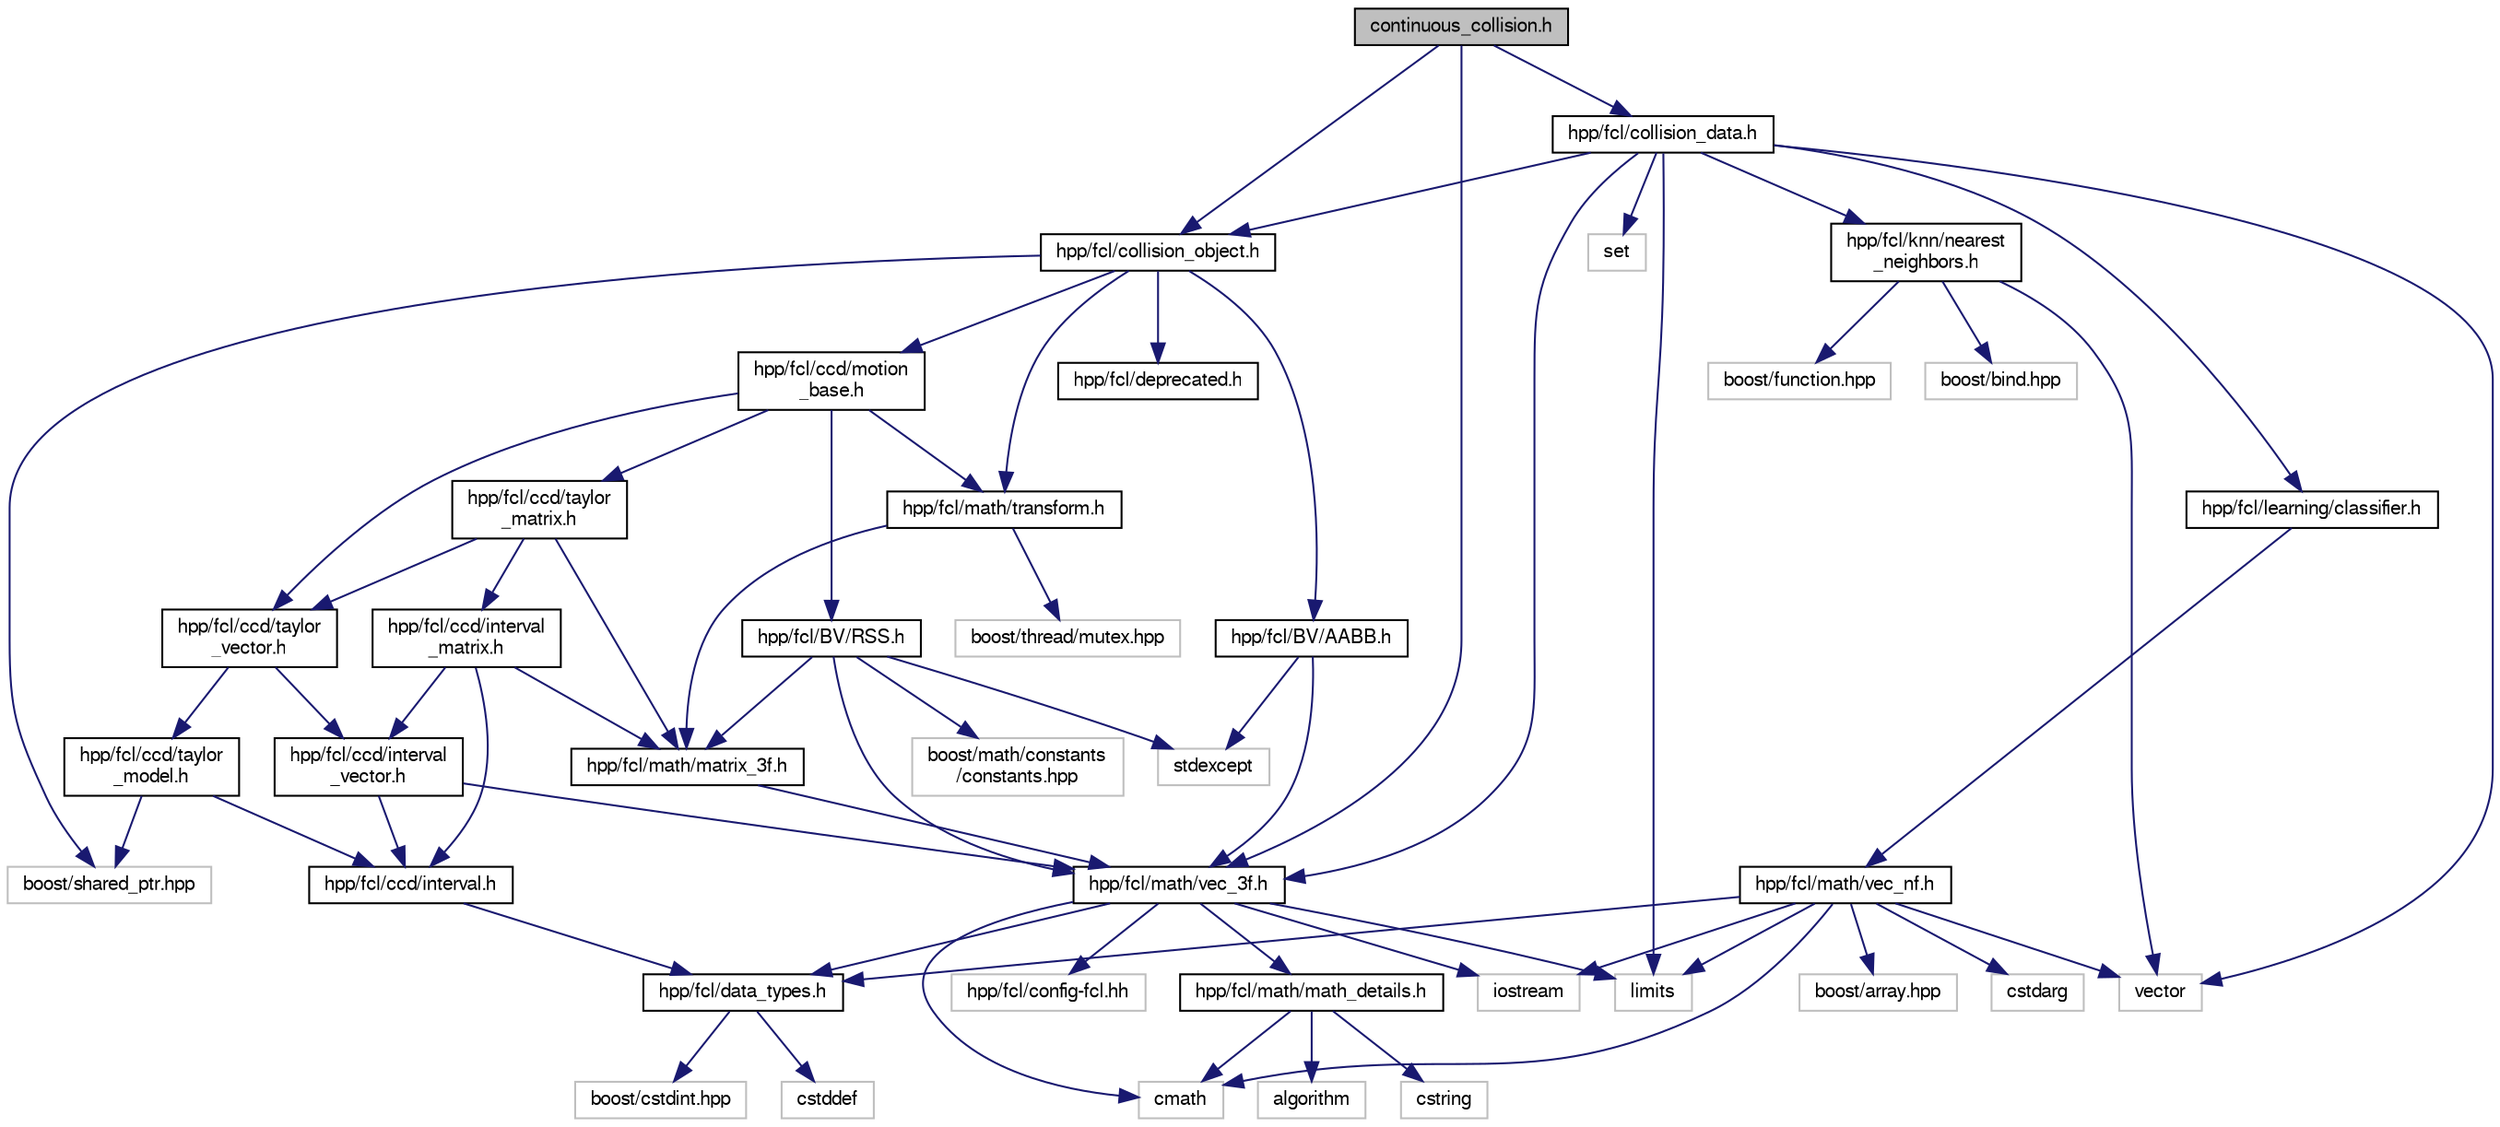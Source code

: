 digraph "continuous_collision.h"
{
  edge [fontname="FreeSans",fontsize="10",labelfontname="FreeSans",labelfontsize="10"];
  node [fontname="FreeSans",fontsize="10",shape=record];
  Node1 [label="continuous_collision.h",height=0.2,width=0.4,color="black", fillcolor="grey75", style="filled" fontcolor="black"];
  Node1 -> Node2 [color="midnightblue",fontsize="10",style="solid",fontname="FreeSans"];
  Node2 [label="hpp/fcl/math/vec_3f.h",height=0.2,width=0.4,color="black", fillcolor="white", style="filled",URL="$a00318.html"];
  Node2 -> Node3 [color="midnightblue",fontsize="10",style="solid",fontname="FreeSans"];
  Node3 [label="hpp/fcl/config-fcl.hh",height=0.2,width=0.4,color="grey75", fillcolor="white", style="filled"];
  Node2 -> Node4 [color="midnightblue",fontsize="10",style="solid",fontname="FreeSans"];
  Node4 [label="hpp/fcl/data_types.h",height=0.2,width=0.4,color="black", fillcolor="white", style="filled",URL="$a00252.html"];
  Node4 -> Node5 [color="midnightblue",fontsize="10",style="solid",fontname="FreeSans"];
  Node5 [label="cstddef",height=0.2,width=0.4,color="grey75", fillcolor="white", style="filled"];
  Node4 -> Node6 [color="midnightblue",fontsize="10",style="solid",fontname="FreeSans"];
  Node6 [label="boost/cstdint.hpp",height=0.2,width=0.4,color="grey75", fillcolor="white", style="filled"];
  Node2 -> Node7 [color="midnightblue",fontsize="10",style="solid",fontname="FreeSans"];
  Node7 [label="hpp/fcl/math/math_details.h",height=0.2,width=0.4,color="black", fillcolor="white", style="filled",URL="$a00283.html"];
  Node7 -> Node8 [color="midnightblue",fontsize="10",style="solid",fontname="FreeSans"];
  Node8 [label="cmath",height=0.2,width=0.4,color="grey75", fillcolor="white", style="filled"];
  Node7 -> Node9 [color="midnightblue",fontsize="10",style="solid",fontname="FreeSans"];
  Node9 [label="algorithm",height=0.2,width=0.4,color="grey75", fillcolor="white", style="filled"];
  Node7 -> Node10 [color="midnightblue",fontsize="10",style="solid",fontname="FreeSans"];
  Node10 [label="cstring",height=0.2,width=0.4,color="grey75", fillcolor="white", style="filled"];
  Node2 -> Node8 [color="midnightblue",fontsize="10",style="solid",fontname="FreeSans"];
  Node2 -> Node11 [color="midnightblue",fontsize="10",style="solid",fontname="FreeSans"];
  Node11 [label="iostream",height=0.2,width=0.4,color="grey75", fillcolor="white", style="filled"];
  Node2 -> Node12 [color="midnightblue",fontsize="10",style="solid",fontname="FreeSans"];
  Node12 [label="limits",height=0.2,width=0.4,color="grey75", fillcolor="white", style="filled"];
  Node1 -> Node13 [color="midnightblue",fontsize="10",style="solid",fontname="FreeSans"];
  Node13 [label="hpp/fcl/collision_object.h",height=0.2,width=0.4,color="black", fillcolor="white", style="filled",URL="$a00249.html"];
  Node13 -> Node14 [color="midnightblue",fontsize="10",style="solid",fontname="FreeSans"];
  Node14 [label="hpp/fcl/deprecated.h",height=0.2,width=0.4,color="black", fillcolor="white", style="filled",URL="$a00253.html"];
  Node13 -> Node15 [color="midnightblue",fontsize="10",style="solid",fontname="FreeSans"];
  Node15 [label="hpp/fcl/BV/AABB.h",height=0.2,width=0.4,color="black", fillcolor="white", style="filled",URL="$a00226.html"];
  Node15 -> Node16 [color="midnightblue",fontsize="10",style="solid",fontname="FreeSans"];
  Node16 [label="stdexcept",height=0.2,width=0.4,color="grey75", fillcolor="white", style="filled"];
  Node15 -> Node2 [color="midnightblue",fontsize="10",style="solid",fontname="FreeSans"];
  Node13 -> Node17 [color="midnightblue",fontsize="10",style="solid",fontname="FreeSans"];
  Node17 [label="hpp/fcl/math/transform.h",height=0.2,width=0.4,color="black", fillcolor="white", style="filled",URL="$a00310.html"];
  Node17 -> Node18 [color="midnightblue",fontsize="10",style="solid",fontname="FreeSans"];
  Node18 [label="hpp/fcl/math/matrix_3f.h",height=0.2,width=0.4,color="black", fillcolor="white", style="filled",URL="$a00285.html"];
  Node18 -> Node2 [color="midnightblue",fontsize="10",style="solid",fontname="FreeSans"];
  Node17 -> Node19 [color="midnightblue",fontsize="10",style="solid",fontname="FreeSans"];
  Node19 [label="boost/thread/mutex.hpp",height=0.2,width=0.4,color="grey75", fillcolor="white", style="filled"];
  Node13 -> Node20 [color="midnightblue",fontsize="10",style="solid",fontname="FreeSans"];
  Node20 [label="hpp/fcl/ccd/motion\l_base.h",height=0.2,width=0.4,color="black", fillcolor="white", style="filled",URL="$a00290.html"];
  Node20 -> Node17 [color="midnightblue",fontsize="10",style="solid",fontname="FreeSans"];
  Node20 -> Node21 [color="midnightblue",fontsize="10",style="solid",fontname="FreeSans"];
  Node21 [label="hpp/fcl/ccd/taylor\l_matrix.h",height=0.2,width=0.4,color="black", fillcolor="white", style="filled",URL="$a00307.html"];
  Node21 -> Node18 [color="midnightblue",fontsize="10",style="solid",fontname="FreeSans"];
  Node21 -> Node22 [color="midnightblue",fontsize="10",style="solid",fontname="FreeSans"];
  Node22 [label="hpp/fcl/ccd/taylor\l_vector.h",height=0.2,width=0.4,color="black", fillcolor="white", style="filled",URL="$a00309.html"];
  Node22 -> Node23 [color="midnightblue",fontsize="10",style="solid",fontname="FreeSans"];
  Node23 [label="hpp/fcl/ccd/interval\l_vector.h",height=0.2,width=0.4,color="black", fillcolor="white", style="filled",URL="$a00276.html"];
  Node23 -> Node24 [color="midnightblue",fontsize="10",style="solid",fontname="FreeSans"];
  Node24 [label="hpp/fcl/ccd/interval.h",height=0.2,width=0.4,color="black", fillcolor="white", style="filled",URL="$a00273.html"];
  Node24 -> Node4 [color="midnightblue",fontsize="10",style="solid",fontname="FreeSans"];
  Node23 -> Node2 [color="midnightblue",fontsize="10",style="solid",fontname="FreeSans"];
  Node22 -> Node25 [color="midnightblue",fontsize="10",style="solid",fontname="FreeSans"];
  Node25 [label="hpp/fcl/ccd/taylor\l_model.h",height=0.2,width=0.4,color="black", fillcolor="white", style="filled",URL="$a00308.html"];
  Node25 -> Node24 [color="midnightblue",fontsize="10",style="solid",fontname="FreeSans"];
  Node25 -> Node26 [color="midnightblue",fontsize="10",style="solid",fontname="FreeSans"];
  Node26 [label="boost/shared_ptr.hpp",height=0.2,width=0.4,color="grey75", fillcolor="white", style="filled"];
  Node21 -> Node27 [color="midnightblue",fontsize="10",style="solid",fontname="FreeSans"];
  Node27 [label="hpp/fcl/ccd/interval\l_matrix.h",height=0.2,width=0.4,color="black", fillcolor="white", style="filled",URL="$a00274.html"];
  Node27 -> Node24 [color="midnightblue",fontsize="10",style="solid",fontname="FreeSans"];
  Node27 -> Node23 [color="midnightblue",fontsize="10",style="solid",fontname="FreeSans"];
  Node27 -> Node18 [color="midnightblue",fontsize="10",style="solid",fontname="FreeSans"];
  Node20 -> Node22 [color="midnightblue",fontsize="10",style="solid",fontname="FreeSans"];
  Node20 -> Node28 [color="midnightblue",fontsize="10",style="solid",fontname="FreeSans"];
  Node28 [label="hpp/fcl/BV/RSS.h",height=0.2,width=0.4,color="black", fillcolor="white", style="filled",URL="$a00302.html"];
  Node28 -> Node16 [color="midnightblue",fontsize="10",style="solid",fontname="FreeSans"];
  Node28 -> Node2 [color="midnightblue",fontsize="10",style="solid",fontname="FreeSans"];
  Node28 -> Node18 [color="midnightblue",fontsize="10",style="solid",fontname="FreeSans"];
  Node28 -> Node29 [color="midnightblue",fontsize="10",style="solid",fontname="FreeSans"];
  Node29 [label="boost/math/constants\l/constants.hpp",height=0.2,width=0.4,color="grey75", fillcolor="white", style="filled"];
  Node13 -> Node26 [color="midnightblue",fontsize="10",style="solid",fontname="FreeSans"];
  Node1 -> Node30 [color="midnightblue",fontsize="10",style="solid",fontname="FreeSans"];
  Node30 [label="hpp/fcl/collision_data.h",height=0.2,width=0.4,color="black", fillcolor="white", style="filled",URL="$a00246.html"];
  Node30 -> Node13 [color="midnightblue",fontsize="10",style="solid",fontname="FreeSans"];
  Node30 -> Node31 [color="midnightblue",fontsize="10",style="solid",fontname="FreeSans"];
  Node31 [label="hpp/fcl/learning/classifier.h",height=0.2,width=0.4,color="black", fillcolor="white", style="filled",URL="$a00244.html"];
  Node31 -> Node32 [color="midnightblue",fontsize="10",style="solid",fontname="FreeSans"];
  Node32 [label="hpp/fcl/math/vec_nf.h",height=0.2,width=0.4,color="black", fillcolor="white", style="filled",URL="$a00319.html"];
  Node32 -> Node8 [color="midnightblue",fontsize="10",style="solid",fontname="FreeSans"];
  Node32 -> Node11 [color="midnightblue",fontsize="10",style="solid",fontname="FreeSans"];
  Node32 -> Node12 [color="midnightblue",fontsize="10",style="solid",fontname="FreeSans"];
  Node32 -> Node33 [color="midnightblue",fontsize="10",style="solid",fontname="FreeSans"];
  Node33 [label="vector",height=0.2,width=0.4,color="grey75", fillcolor="white", style="filled"];
  Node32 -> Node34 [color="midnightblue",fontsize="10",style="solid",fontname="FreeSans"];
  Node34 [label="boost/array.hpp",height=0.2,width=0.4,color="grey75", fillcolor="white", style="filled"];
  Node32 -> Node35 [color="midnightblue",fontsize="10",style="solid",fontname="FreeSans"];
  Node35 [label="cstdarg",height=0.2,width=0.4,color="grey75", fillcolor="white", style="filled"];
  Node32 -> Node4 [color="midnightblue",fontsize="10",style="solid",fontname="FreeSans"];
  Node30 -> Node36 [color="midnightblue",fontsize="10",style="solid",fontname="FreeSans"];
  Node36 [label="hpp/fcl/knn/nearest\l_neighbors.h",height=0.2,width=0.4,color="black", fillcolor="white", style="filled",URL="$a00292.html"];
  Node36 -> Node33 [color="midnightblue",fontsize="10",style="solid",fontname="FreeSans"];
  Node36 -> Node37 [color="midnightblue",fontsize="10",style="solid",fontname="FreeSans"];
  Node37 [label="boost/bind.hpp",height=0.2,width=0.4,color="grey75", fillcolor="white", style="filled"];
  Node36 -> Node38 [color="midnightblue",fontsize="10",style="solid",fontname="FreeSans"];
  Node38 [label="boost/function.hpp",height=0.2,width=0.4,color="grey75", fillcolor="white", style="filled"];
  Node30 -> Node2 [color="midnightblue",fontsize="10",style="solid",fontname="FreeSans"];
  Node30 -> Node33 [color="midnightblue",fontsize="10",style="solid",fontname="FreeSans"];
  Node30 -> Node39 [color="midnightblue",fontsize="10",style="solid",fontname="FreeSans"];
  Node39 [label="set",height=0.2,width=0.4,color="grey75", fillcolor="white", style="filled"];
  Node30 -> Node12 [color="midnightblue",fontsize="10",style="solid",fontname="FreeSans"];
}
